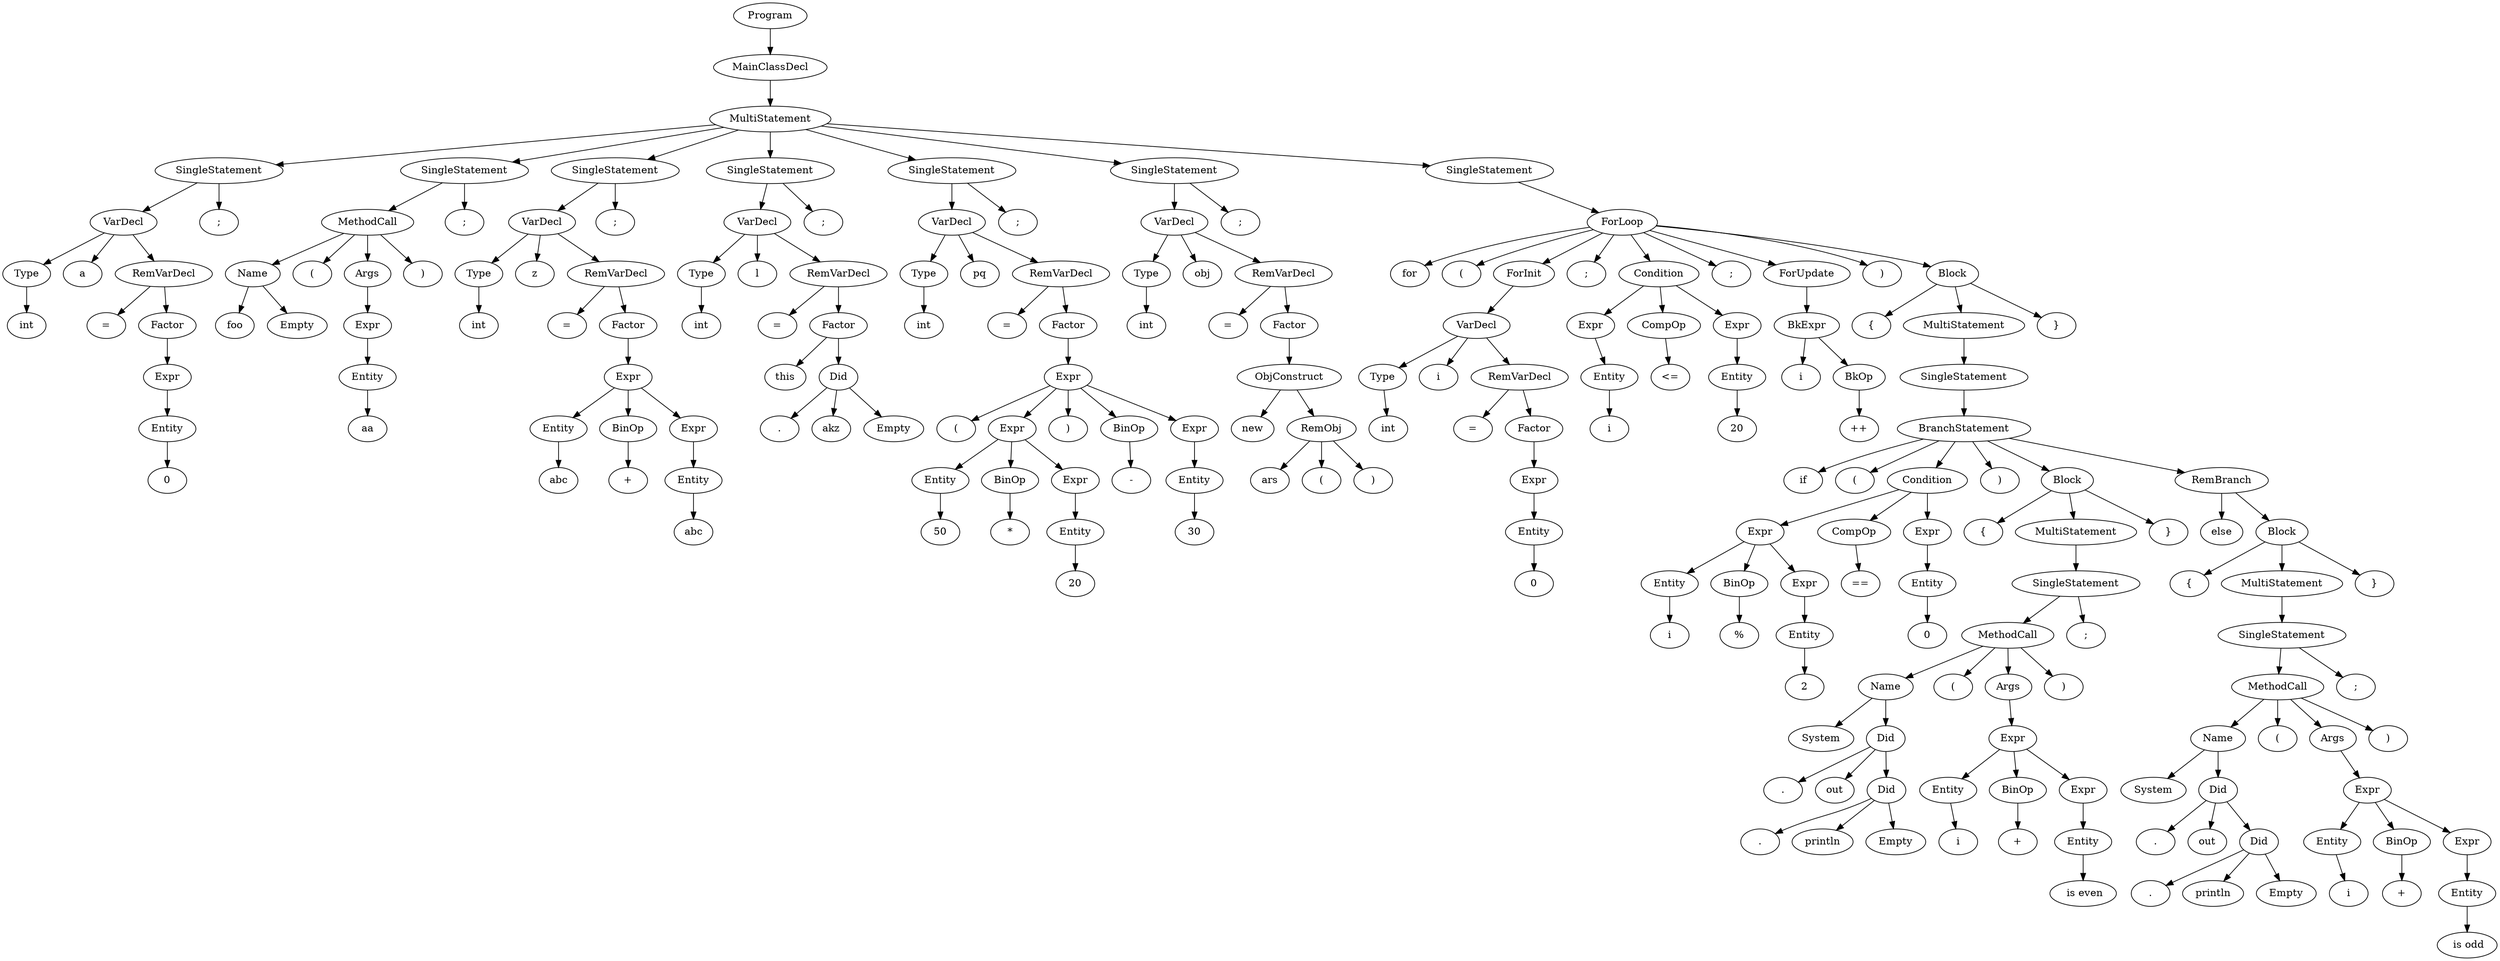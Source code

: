 digraph ParseTree {
  0 [label="Program"];
  1 [label="MainClassDecl"];
  2 [label="MultiStatement"];
  3 [label="SingleStatement"];
  4 [label="SingleStatement"];
  5 [label="SingleStatement"];
  6 [label="SingleStatement"];
  7 [label="SingleStatement"];
  8 [label="SingleStatement"];
  9 [label="SingleStatement"];
  10 [label="VarDecl"];
  11 [label=";"];
  12 [label="MethodCall"];
  13 [label=";"];
  14 [label="VarDecl"];
  15 [label=";"];
  16 [label="VarDecl"];
  17 [label=";"];
  18 [label="VarDecl"];
  19 [label=";"];
  20 [label="VarDecl"];
  21 [label=";"];
  22 [label="ForLoop"];
  23 [label="Type"];
  24 [label="a"];
  25 [label="RemVarDecl"];
  26 [label="Name"];
  27 [label="("];
  28 [label="Args"];
  29 [label=")"];
  30 [label="Type"];
  31 [label="z"];
  32 [label="RemVarDecl"];
  33 [label="Type"];
  34 [label="l"];
  35 [label="RemVarDecl"];
  36 [label="Type"];
  37 [label="pq"];
  38 [label="RemVarDecl"];
  39 [label="Type"];
  40 [label="obj"];
  41 [label="RemVarDecl"];
  42 [label="for"];
  43 [label="("];
  44 [label="ForInit"];
  45 [label=";"];
  46 [label="Condition"];
  47 [label=";"];
  48 [label="ForUpdate"];
  49 [label=")"];
  50 [label="Block"];
  51 [label="int"];
  52 [label="="];
  53 [label="Factor"];
  54 [label="foo"];
  55 [label="Empty"];
  56 [label="Expr"];
  57 [label="int"];
  58 [label="="];
  59 [label="Factor"];
  60 [label="int"];
  61 [label="="];
  62 [label="Factor"];
  63 [label="int"];
  64 [label="="];
  65 [label="Factor"];
  66 [label="int"];
  67 [label="="];
  68 [label="Factor"];
  69 [label="VarDecl"];
  70 [label="Expr"];
  71 [label="CompOp"];
  72 [label="Expr"];
  73 [label="BkExpr"];
  74 [label="{"];
  75 [label="MultiStatement"];
  76 [label="}"];
  77 [label="Expr"];
  78 [label="Entity"];
  79 [label="Expr"];
  80 [label="this"];
  81 [label="Did"];
  82 [label="Expr"];
  83 [label="ObjConstruct"];
  84 [label="Type"];
  85 [label="i"];
  86 [label="RemVarDecl"];
  87 [label="Entity"];
  88 [label="<="];
  89 [label="Entity"];
  90 [label="i"];
  91 [label="BkOp"];
  92 [label="SingleStatement"];
  93 [label="Entity"];
  94 [label="aa"];
  95 [label="Entity"];
  96 [label="BinOp"];
  97 [label="Expr"];
  98 [label="."];
  99 [label="akz"];
  100 [label="Empty"];
  101 [label="("];
  102 [label="Expr"];
  103 [label=")"];
  104 [label="BinOp"];
  105 [label="Expr"];
  106 [label="new"];
  107 [label="RemObj"];
  108 [label="int"];
  109 [label="="];
  110 [label="Factor"];
  111 [label="i"];
  112 [label="20"];
  113 [label="++"];
  114 [label="BranchStatement"];
  115 [label="0"];
  116 [label="abc"];
  117 [label="+"];
  118 [label="Entity"];
  119 [label="Entity"];
  120 [label="BinOp"];
  121 [label="Expr"];
  122 [label="-"];
  123 [label="Entity"];
  124 [label="ars"];
  125 [label="("];
  126 [label=")"];
  127 [label="Expr"];
  128 [label="if"];
  129 [label="("];
  130 [label="Condition"];
  131 [label=")"];
  132 [label="Block"];
  133 [label="RemBranch"];
  134 [label="abc"];
  135 [label="50"];
  136 [label="*"];
  137 [label="Entity"];
  138 [label="30"];
  139 [label="Entity"];
  140 [label="Expr"];
  141 [label="CompOp"];
  142 [label="Expr"];
  143 [label="{"];
  144 [label="MultiStatement"];
  145 [label="}"];
  146 [label="else"];
  147 [label="Block"];
  148 [label="20"];
  149 [label="0"];
  150 [label="Entity"];
  151 [label="BinOp"];
  152 [label="Expr"];
  153 [label="=="];
  154 [label="Entity"];
  155 [label="SingleStatement"];
  156 [label="{"];
  157 [label="MultiStatement"];
  158 [label="}"];
  159 [label="i"];
  160 [label="%"];
  161 [label="Entity"];
  162 [label="0"];
  163 [label="MethodCall"];
  164 [label=";"];
  165 [label="SingleStatement"];
  166 [label="2"];
  167 [label="Name"];
  168 [label="("];
  169 [label="Args"];
  170 [label=")"];
  171 [label="MethodCall"];
  172 [label=";"];
  173 [label="System"];
  174 [label="Did"];
  175 [label="Expr"];
  176 [label="Name"];
  177 [label="("];
  178 [label="Args"];
  179 [label=")"];
  180 [label="."];
  181 [label="out"];
  182 [label="Did"];
  183 [label="Entity"];
  184 [label="BinOp"];
  185 [label="Expr"];
  186 [label="System"];
  187 [label="Did"];
  188 [label="Expr"];
  189 [label="."];
  190 [label="println"];
  191 [label="Empty"];
  192 [label="i"];
  193 [label="+"];
  194 [label="Entity"];
  195 [label="."];
  196 [label="out"];
  197 [label="Did"];
  198 [label="Entity"];
  199 [label="BinOp"];
  200 [label="Expr"];
  201 [label=" is even"];
  202 [label="."];
  203 [label="println"];
  204 [label="Empty"];
  205 [label="i"];
  206 [label="+"];
  207 [label="Entity"];
  208 [label=" is odd"];
  0 -> 1;
  1 -> 2;
  2 -> 3;
  2 -> 4;
  2 -> 5;
  2 -> 6;
  2 -> 7;
  2 -> 8;
  2 -> 9;
  3 -> 10;
  3 -> 11;
  4 -> 12;
  4 -> 13;
  5 -> 14;
  5 -> 15;
  6 -> 16;
  6 -> 17;
  7 -> 18;
  7 -> 19;
  8 -> 20;
  8 -> 21;
  9 -> 22;
  10 -> 23;
  10 -> 24;
  10 -> 25;
  12 -> 26;
  12 -> 27;
  12 -> 28;
  12 -> 29;
  14 -> 30;
  14 -> 31;
  14 -> 32;
  16 -> 33;
  16 -> 34;
  16 -> 35;
  18 -> 36;
  18 -> 37;
  18 -> 38;
  20 -> 39;
  20 -> 40;
  20 -> 41;
  22 -> 42;
  22 -> 43;
  22 -> 44;
  22 -> 45;
  22 -> 46;
  22 -> 47;
  22 -> 48;
  22 -> 49;
  22 -> 50;
  23 -> 51;
  25 -> 52;
  25 -> 53;
  26 -> 54;
  26 -> 55;
  28 -> 56;
  30 -> 57;
  32 -> 58;
  32 -> 59;
  33 -> 60;
  35 -> 61;
  35 -> 62;
  36 -> 63;
  38 -> 64;
  38 -> 65;
  39 -> 66;
  41 -> 67;
  41 -> 68;
  44 -> 69;
  46 -> 70;
  46 -> 71;
  46 -> 72;
  48 -> 73;
  50 -> 74;
  50 -> 75;
  50 -> 76;
  53 -> 77;
  56 -> 78;
  59 -> 79;
  62 -> 80;
  62 -> 81;
  65 -> 82;
  68 -> 83;
  69 -> 84;
  69 -> 85;
  69 -> 86;
  70 -> 87;
  71 -> 88;
  72 -> 89;
  73 -> 90;
  73 -> 91;
  75 -> 92;
  77 -> 93;
  78 -> 94;
  79 -> 95;
  79 -> 96;
  79 -> 97;
  81 -> 98;
  81 -> 99;
  81 -> 100;
  82 -> 101;
  82 -> 102;
  82 -> 103;
  82 -> 104;
  82 -> 105;
  83 -> 106;
  83 -> 107;
  84 -> 108;
  86 -> 109;
  86 -> 110;
  87 -> 111;
  89 -> 112;
  91 -> 113;
  92 -> 114;
  93 -> 115;
  95 -> 116;
  96 -> 117;
  97 -> 118;
  102 -> 119;
  102 -> 120;
  102 -> 121;
  104 -> 122;
  105 -> 123;
  107 -> 124;
  107 -> 125;
  107 -> 126;
  110 -> 127;
  114 -> 128;
  114 -> 129;
  114 -> 130;
  114 -> 131;
  114 -> 132;
  114 -> 133;
  118 -> 134;
  119 -> 135;
  120 -> 136;
  121 -> 137;
  123 -> 138;
  127 -> 139;
  130 -> 140;
  130 -> 141;
  130 -> 142;
  132 -> 143;
  132 -> 144;
  132 -> 145;
  133 -> 146;
  133 -> 147;
  137 -> 148;
  139 -> 149;
  140 -> 150;
  140 -> 151;
  140 -> 152;
  141 -> 153;
  142 -> 154;
  144 -> 155;
  147 -> 156;
  147 -> 157;
  147 -> 158;
  150 -> 159;
  151 -> 160;
  152 -> 161;
  154 -> 162;
  155 -> 163;
  155 -> 164;
  157 -> 165;
  161 -> 166;
  163 -> 167;
  163 -> 168;
  163 -> 169;
  163 -> 170;
  165 -> 171;
  165 -> 172;
  167 -> 173;
  167 -> 174;
  169 -> 175;
  171 -> 176;
  171 -> 177;
  171 -> 178;
  171 -> 179;
  174 -> 180;
  174 -> 181;
  174 -> 182;
  175 -> 183;
  175 -> 184;
  175 -> 185;
  176 -> 186;
  176 -> 187;
  178 -> 188;
  182 -> 189;
  182 -> 190;
  182 -> 191;
  183 -> 192;
  184 -> 193;
  185 -> 194;
  187 -> 195;
  187 -> 196;
  187 -> 197;
  188 -> 198;
  188 -> 199;
  188 -> 200;
  194 -> 201;
  197 -> 202;
  197 -> 203;
  197 -> 204;
  198 -> 205;
  199 -> 206;
  200 -> 207;
  207 -> 208;
}
